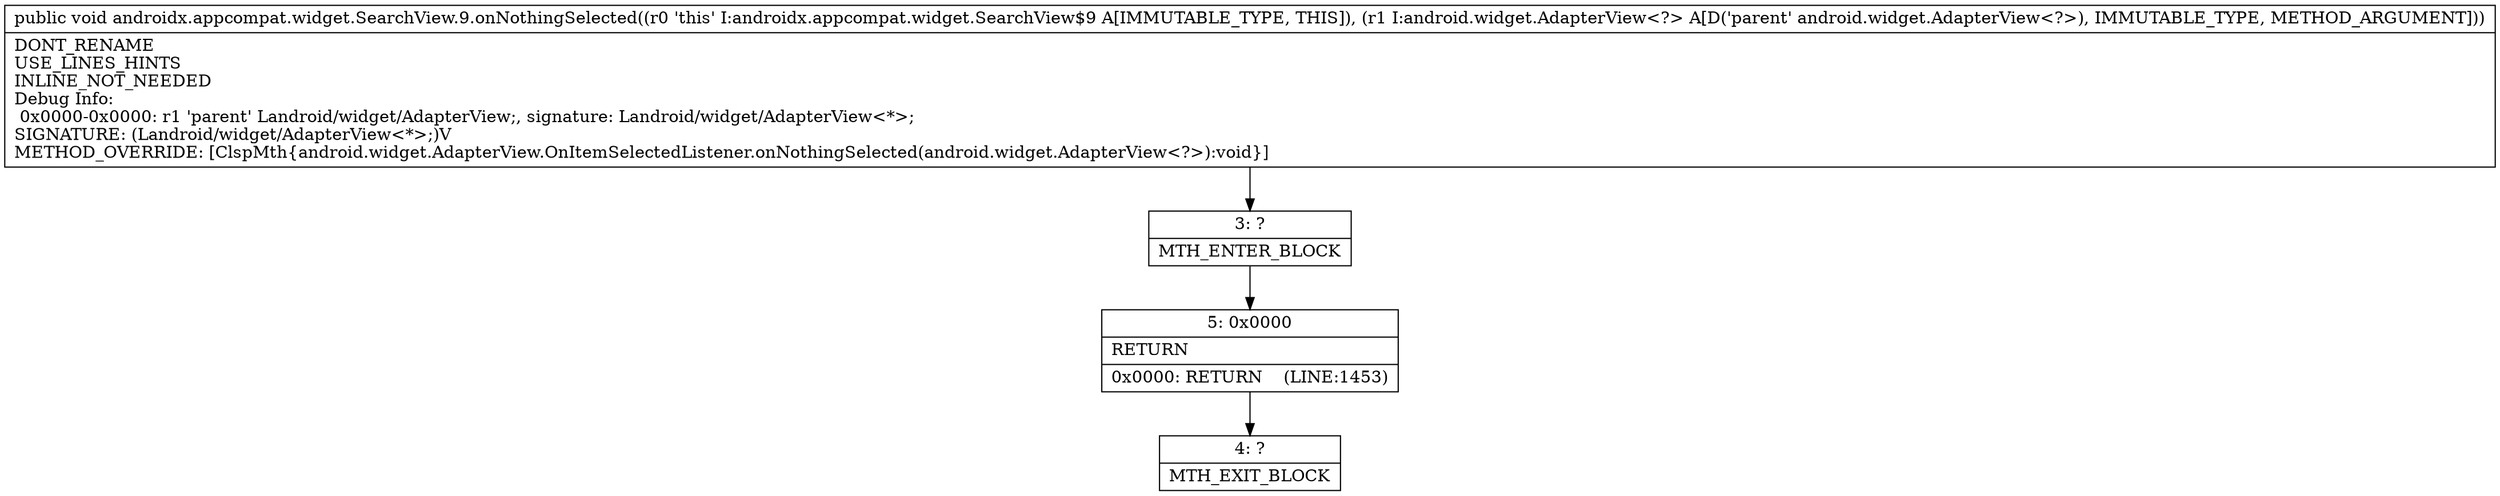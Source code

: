 digraph "CFG forandroidx.appcompat.widget.SearchView.9.onNothingSelected(Landroid\/widget\/AdapterView;)V" {
Node_3 [shape=record,label="{3\:\ ?|MTH_ENTER_BLOCK\l}"];
Node_5 [shape=record,label="{5\:\ 0x0000|RETURN\l|0x0000: RETURN    (LINE:1453)\l}"];
Node_4 [shape=record,label="{4\:\ ?|MTH_EXIT_BLOCK\l}"];
MethodNode[shape=record,label="{public void androidx.appcompat.widget.SearchView.9.onNothingSelected((r0 'this' I:androidx.appcompat.widget.SearchView$9 A[IMMUTABLE_TYPE, THIS]), (r1 I:android.widget.AdapterView\<?\> A[D('parent' android.widget.AdapterView\<?\>), IMMUTABLE_TYPE, METHOD_ARGUMENT]))  | DONT_RENAME\lUSE_LINES_HINTS\lINLINE_NOT_NEEDED\lDebug Info:\l  0x0000\-0x0000: r1 'parent' Landroid\/widget\/AdapterView;, signature: Landroid\/widget\/AdapterView\<*\>;\lSIGNATURE: (Landroid\/widget\/AdapterView\<*\>;)V\lMETHOD_OVERRIDE: [ClspMth\{android.widget.AdapterView.OnItemSelectedListener.onNothingSelected(android.widget.AdapterView\<?\>):void\}]\l}"];
MethodNode -> Node_3;Node_3 -> Node_5;
Node_5 -> Node_4;
}

